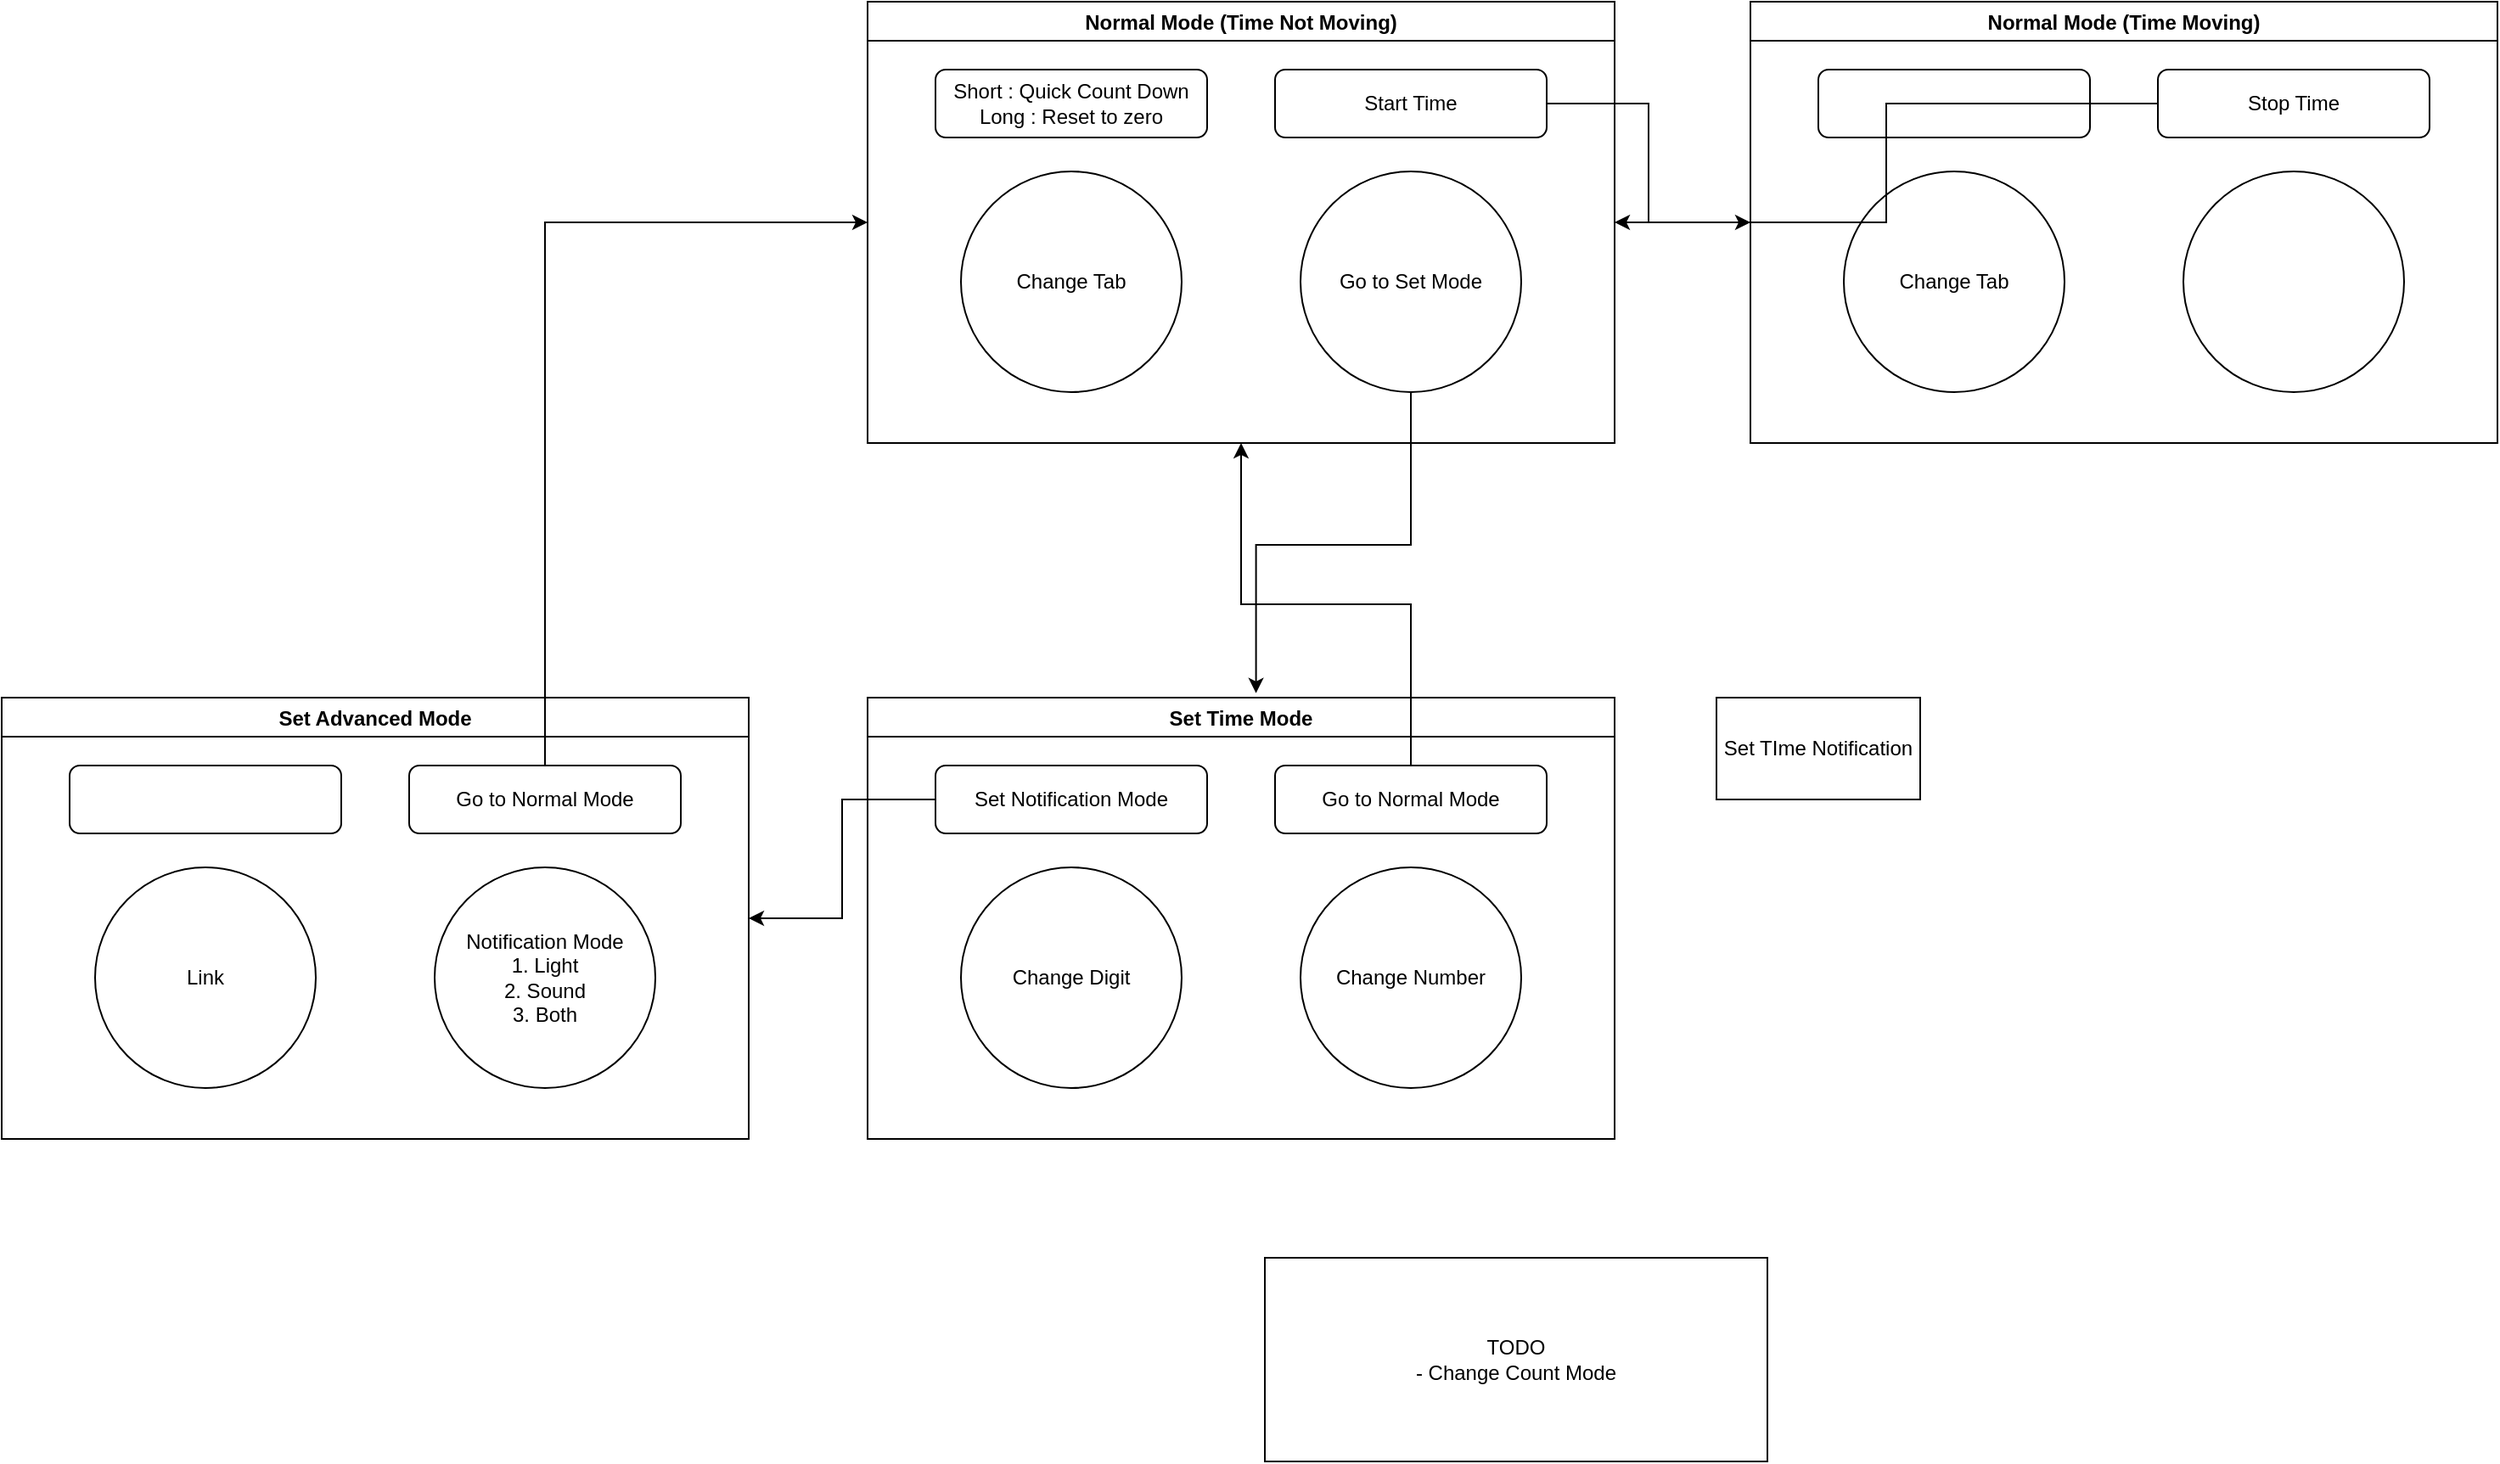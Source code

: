 <mxfile version="15.8.7" type="device"><diagram id="C5RBs43oDa-KdzZeNtuy" name="Page-1"><mxGraphModel dx="2500" dy="1018" grid="1" gridSize="10" guides="1" tooltips="1" connect="1" arrows="1" fold="1" page="1" pageScale="1" pageWidth="827" pageHeight="1169" math="0" shadow="0"><root><mxCell id="WIyWlLk6GJQsqaUBKTNV-0"/><mxCell id="WIyWlLk6GJQsqaUBKTNV-1" parent="WIyWlLk6GJQsqaUBKTNV-0"/><mxCell id="PDmhGTlI3vt2zS2Dz738-0" value="Normal Mode (Time Not Moving)" style="swimlane;" parent="WIyWlLk6GJQsqaUBKTNV-1" vertex="1"><mxGeometry x="120" y="120" width="440" height="260" as="geometry"/></mxCell><mxCell id="PDmhGTlI3vt2zS2Dz738-4" value="Start Time" style="rounded=1;whiteSpace=wrap;html=1;" parent="PDmhGTlI3vt2zS2Dz738-0" vertex="1"><mxGeometry x="240" y="40" width="160" height="40" as="geometry"/></mxCell><mxCell id="PDmhGTlI3vt2zS2Dz738-5" value="Short : Quick Count Down&lt;br&gt;Long : Reset to zero" style="rounded=1;whiteSpace=wrap;html=1;" parent="PDmhGTlI3vt2zS2Dz738-0" vertex="1"><mxGeometry x="40" y="40" width="160" height="40" as="geometry"/></mxCell><mxCell id="PDmhGTlI3vt2zS2Dz738-9" value="Change Tab" style="ellipse;whiteSpace=wrap;html=1;aspect=fixed;" parent="PDmhGTlI3vt2zS2Dz738-0" vertex="1"><mxGeometry x="55" y="100" width="130" height="130" as="geometry"/></mxCell><mxCell id="PDmhGTlI3vt2zS2Dz738-10" value="Go to Set Mode" style="ellipse;whiteSpace=wrap;html=1;aspect=fixed;" parent="PDmhGTlI3vt2zS2Dz738-0" vertex="1"><mxGeometry x="255" y="100" width="130" height="130" as="geometry"/></mxCell><mxCell id="PDmhGTlI3vt2zS2Dz738-11" value="Set Time Mode" style="swimlane;" parent="WIyWlLk6GJQsqaUBKTNV-1" vertex="1"><mxGeometry x="120" y="530" width="440" height="260" as="geometry"/></mxCell><mxCell id="PDmhGTlI3vt2zS2Dz738-12" value="Go to Normal Mode" style="rounded=1;whiteSpace=wrap;html=1;" parent="PDmhGTlI3vt2zS2Dz738-11" vertex="1"><mxGeometry x="240" y="40" width="160" height="40" as="geometry"/></mxCell><mxCell id="PDmhGTlI3vt2zS2Dz738-13" value="Set Notification Mode" style="rounded=1;whiteSpace=wrap;html=1;" parent="PDmhGTlI3vt2zS2Dz738-11" vertex="1"><mxGeometry x="40" y="40" width="160" height="40" as="geometry"/></mxCell><mxCell id="PDmhGTlI3vt2zS2Dz738-14" value="Change Digit" style="ellipse;whiteSpace=wrap;html=1;aspect=fixed;" parent="PDmhGTlI3vt2zS2Dz738-11" vertex="1"><mxGeometry x="55" y="100" width="130" height="130" as="geometry"/></mxCell><mxCell id="PDmhGTlI3vt2zS2Dz738-15" value="Change Number" style="ellipse;whiteSpace=wrap;html=1;aspect=fixed;" parent="PDmhGTlI3vt2zS2Dz738-11" vertex="1"><mxGeometry x="255" y="100" width="130" height="130" as="geometry"/></mxCell><mxCell id="PDmhGTlI3vt2zS2Dz738-21" style="edgeStyle=orthogonalEdgeStyle;rounded=0;orthogonalLoop=1;jettySize=auto;html=1;exitX=0.5;exitY=1;exitDx=0;exitDy=0;entryX=0.52;entryY=-0.01;entryDx=0;entryDy=0;entryPerimeter=0;" parent="WIyWlLk6GJQsqaUBKTNV-1" source="PDmhGTlI3vt2zS2Dz738-10" target="PDmhGTlI3vt2zS2Dz738-11" edge="1"><mxGeometry relative="1" as="geometry"/></mxCell><mxCell id="PDmhGTlI3vt2zS2Dz738-22" value="Set TIme Notification" style="rounded=0;whiteSpace=wrap;html=1;" parent="WIyWlLk6GJQsqaUBKTNV-1" vertex="1"><mxGeometry x="620" y="530" width="120" height="60" as="geometry"/></mxCell><mxCell id="PDmhGTlI3vt2zS2Dz738-24" style="edgeStyle=orthogonalEdgeStyle;rounded=0;orthogonalLoop=1;jettySize=auto;html=1;exitX=0;exitY=0.5;exitDx=0;exitDy=0;entryX=1;entryY=0.5;entryDx=0;entryDy=0;" parent="WIyWlLk6GJQsqaUBKTNV-1" source="PDmhGTlI3vt2zS2Dz738-13" target="PDmhGTlI3vt2zS2Dz738-26" edge="1"><mxGeometry relative="1" as="geometry"><mxPoint x="60" y="590" as="targetPoint"/></mxGeometry></mxCell><mxCell id="PDmhGTlI3vt2zS2Dz738-25" style="edgeStyle=orthogonalEdgeStyle;rounded=0;orthogonalLoop=1;jettySize=auto;html=1;exitX=0.5;exitY=0;exitDx=0;exitDy=0;entryX=0.5;entryY=1;entryDx=0;entryDy=0;" parent="WIyWlLk6GJQsqaUBKTNV-1" source="PDmhGTlI3vt2zS2Dz738-12" target="PDmhGTlI3vt2zS2Dz738-0" edge="1"><mxGeometry relative="1" as="geometry"/></mxCell><mxCell id="PDmhGTlI3vt2zS2Dz738-26" value="Set Advanced Mode" style="swimlane;" parent="WIyWlLk6GJQsqaUBKTNV-1" vertex="1"><mxGeometry x="-390" y="530" width="440" height="260" as="geometry"/></mxCell><mxCell id="PDmhGTlI3vt2zS2Dz738-27" value="Go to Normal Mode" style="rounded=1;whiteSpace=wrap;html=1;" parent="PDmhGTlI3vt2zS2Dz738-26" vertex="1"><mxGeometry x="240" y="40" width="160" height="40" as="geometry"/></mxCell><mxCell id="PDmhGTlI3vt2zS2Dz738-28" value="" style="rounded=1;whiteSpace=wrap;html=1;" parent="PDmhGTlI3vt2zS2Dz738-26" vertex="1"><mxGeometry x="40" y="40" width="160" height="40" as="geometry"/></mxCell><mxCell id="PDmhGTlI3vt2zS2Dz738-29" value="Link" style="ellipse;whiteSpace=wrap;html=1;aspect=fixed;" parent="PDmhGTlI3vt2zS2Dz738-26" vertex="1"><mxGeometry x="55" y="100" width="130" height="130" as="geometry"/></mxCell><mxCell id="PDmhGTlI3vt2zS2Dz738-30" value="Notification Mode&lt;br&gt;1. Light&lt;br&gt;2. Sound&lt;br&gt;3. Both" style="ellipse;whiteSpace=wrap;html=1;aspect=fixed;" parent="PDmhGTlI3vt2zS2Dz738-26" vertex="1"><mxGeometry x="255" y="100" width="130" height="130" as="geometry"/></mxCell><mxCell id="PDmhGTlI3vt2zS2Dz738-31" style="edgeStyle=orthogonalEdgeStyle;rounded=0;orthogonalLoop=1;jettySize=auto;html=1;exitX=0.5;exitY=0;exitDx=0;exitDy=0;entryX=0;entryY=0.5;entryDx=0;entryDy=0;" parent="WIyWlLk6GJQsqaUBKTNV-1" source="PDmhGTlI3vt2zS2Dz738-27" target="PDmhGTlI3vt2zS2Dz738-0" edge="1"><mxGeometry relative="1" as="geometry"/></mxCell><mxCell id="PDmhGTlI3vt2zS2Dz738-32" value="Normal Mode (Time Moving)" style="swimlane;" parent="WIyWlLk6GJQsqaUBKTNV-1" vertex="1"><mxGeometry x="640" y="120" width="440" height="260" as="geometry"/></mxCell><mxCell id="PDmhGTlI3vt2zS2Dz738-33" value="Stop Time" style="rounded=1;whiteSpace=wrap;html=1;" parent="PDmhGTlI3vt2zS2Dz738-32" vertex="1"><mxGeometry x="240" y="40" width="160" height="40" as="geometry"/></mxCell><mxCell id="PDmhGTlI3vt2zS2Dz738-34" value="" style="rounded=1;whiteSpace=wrap;html=1;" parent="PDmhGTlI3vt2zS2Dz738-32" vertex="1"><mxGeometry x="40" y="40" width="160" height="40" as="geometry"/></mxCell><mxCell id="PDmhGTlI3vt2zS2Dz738-35" value="Change Tab" style="ellipse;whiteSpace=wrap;html=1;aspect=fixed;" parent="PDmhGTlI3vt2zS2Dz738-32" vertex="1"><mxGeometry x="55" y="100" width="130" height="130" as="geometry"/></mxCell><mxCell id="PDmhGTlI3vt2zS2Dz738-36" value="" style="ellipse;whiteSpace=wrap;html=1;aspect=fixed;" parent="PDmhGTlI3vt2zS2Dz738-32" vertex="1"><mxGeometry x="255" y="100" width="130" height="130" as="geometry"/></mxCell><mxCell id="PDmhGTlI3vt2zS2Dz738-38" style="edgeStyle=orthogonalEdgeStyle;rounded=0;orthogonalLoop=1;jettySize=auto;html=1;exitX=1;exitY=0.5;exitDx=0;exitDy=0;entryX=0;entryY=0.5;entryDx=0;entryDy=0;" parent="WIyWlLk6GJQsqaUBKTNV-1" source="PDmhGTlI3vt2zS2Dz738-4" target="PDmhGTlI3vt2zS2Dz738-32" edge="1"><mxGeometry relative="1" as="geometry"/></mxCell><mxCell id="PDmhGTlI3vt2zS2Dz738-39" style="edgeStyle=orthogonalEdgeStyle;rounded=0;orthogonalLoop=1;jettySize=auto;html=1;exitX=0;exitY=0.5;exitDx=0;exitDy=0;entryX=1;entryY=0.5;entryDx=0;entryDy=0;" parent="WIyWlLk6GJQsqaUBKTNV-1" source="PDmhGTlI3vt2zS2Dz738-33" target="PDmhGTlI3vt2zS2Dz738-0" edge="1"><mxGeometry relative="1" as="geometry"/></mxCell><mxCell id="yq3IgXr0hYF0ILlIRbcQ-0" value="TODO&lt;br&gt;- Change Count Mode" style="rounded=0;whiteSpace=wrap;html=1;" vertex="1" parent="WIyWlLk6GJQsqaUBKTNV-1"><mxGeometry x="354" y="860" width="296" height="120" as="geometry"/></mxCell></root></mxGraphModel></diagram></mxfile>